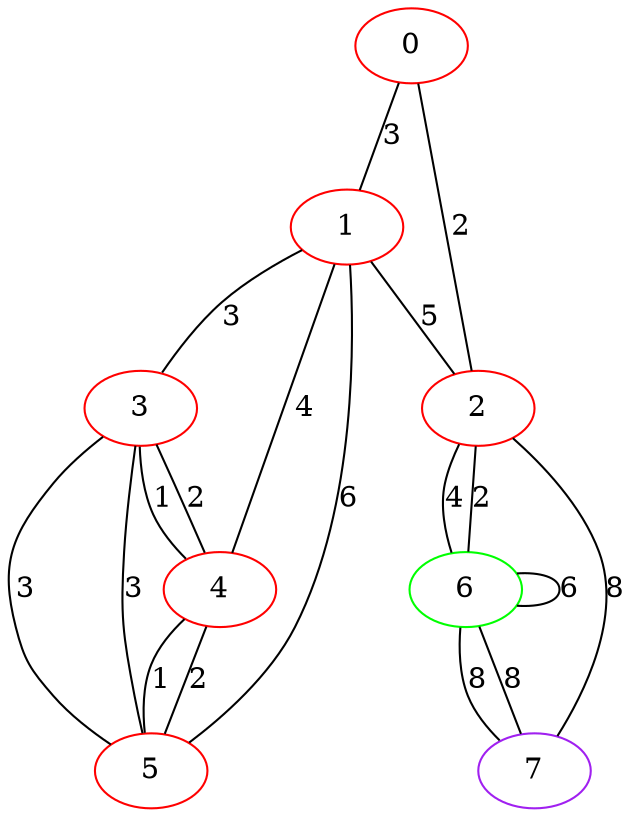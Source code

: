 graph "" {
0 [color=red, weight=1];
1 [color=red, weight=1];
2 [color=red, weight=1];
3 [color=red, weight=1];
4 [color=red, weight=1];
5 [color=red, weight=1];
6 [color=green, weight=2];
7 [color=purple, weight=4];
0 -- 1  [key=0, label=3];
0 -- 2  [key=0, label=2];
1 -- 2  [key=0, label=5];
1 -- 3  [key=0, label=3];
1 -- 4  [key=0, label=4];
1 -- 5  [key=0, label=6];
2 -- 6  [key=0, label=4];
2 -- 6  [key=1, label=2];
2 -- 7  [key=0, label=8];
3 -- 4  [key=0, label=1];
3 -- 4  [key=1, label=2];
3 -- 5  [key=0, label=3];
3 -- 5  [key=1, label=3];
4 -- 5  [key=0, label=2];
4 -- 5  [key=1, label=1];
6 -- 6  [key=0, label=6];
6 -- 7  [key=0, label=8];
6 -- 7  [key=1, label=8];
}
